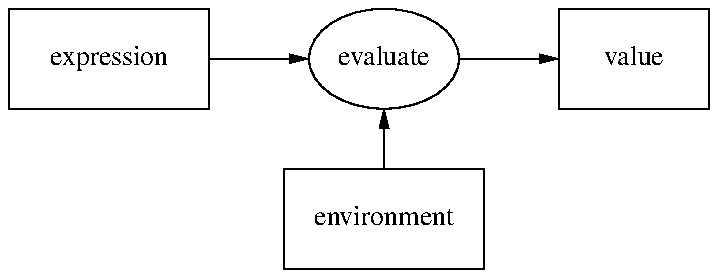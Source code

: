 .PS
box width 1.0 "expression"
arrow
ellipse "evaluate"
arrow
box "value"

move to last ellipse .s + (0.0, -0.3)
down
box width 1.0 "environment"
arrow from last box .n to last ellipse .s
.PE

